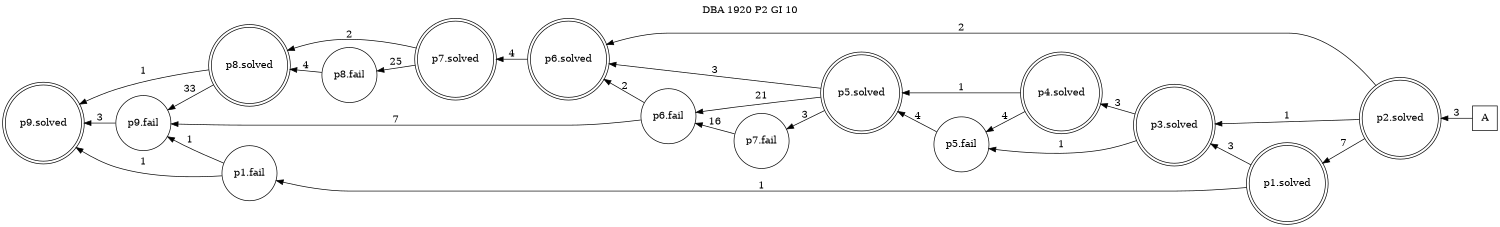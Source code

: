 digraph DBA_1920_P2_GI_10_GOOD {
labelloc="tl"
label= " DBA 1920 P2 GI 10 "
rankdir="RL";
graph [ size=" 10 , 10 !"]

"A" [shape="square" label="A"]
"p2.solved" [shape="doublecircle" label="p2.solved"]
"p1.solved" [shape="doublecircle" label="p1.solved"]
"p3.solved" [shape="doublecircle" label="p3.solved"]
"p4.solved" [shape="doublecircle" label="p4.solved"]
"p5.fail" [shape="circle" label="p5.fail"]
"p5.solved" [shape="doublecircle" label="p5.solved"]
"p7.fail" [shape="circle" label="p7.fail"]
"p6.fail" [shape="circle" label="p6.fail"]
"p6.solved" [shape="doublecircle" label="p6.solved"]
"p7.solved" [shape="doublecircle" label="p7.solved"]
"p8.fail" [shape="circle" label="p8.fail"]
"p8.solved" [shape="doublecircle" label="p8.solved"]
"p9.fail" [shape="circle" label="p9.fail"]
"p9.solved" [shape="doublecircle" label="p9.solved"]
"p1.fail" [shape="circle" label="p1.fail"]
"A" -> "p2.solved" [ label=3]
"p2.solved" -> "p1.solved" [ label=7]
"p2.solved" -> "p3.solved" [ label=1]
"p2.solved" -> "p6.solved" [ label=2]
"p1.solved" -> "p3.solved" [ label=3]
"p1.solved" -> "p1.fail" [ label=1]
"p3.solved" -> "p4.solved" [ label=3]
"p3.solved" -> "p5.fail" [ label=1]
"p4.solved" -> "p5.fail" [ label=4]
"p4.solved" -> "p5.solved" [ label=1]
"p5.fail" -> "p5.solved" [ label=4]
"p5.solved" -> "p7.fail" [ label=3]
"p5.solved" -> "p6.fail" [ label=21]
"p5.solved" -> "p6.solved" [ label=3]
"p7.fail" -> "p6.fail" [ label=16]
"p6.fail" -> "p6.solved" [ label=2]
"p6.fail" -> "p9.fail" [ label=7]
"p6.solved" -> "p7.solved" [ label=4]
"p7.solved" -> "p8.fail" [ label=25]
"p7.solved" -> "p8.solved" [ label=2]
"p8.fail" -> "p8.solved" [ label=4]
"p8.solved" -> "p9.fail" [ label=33]
"p8.solved" -> "p9.solved" [ label=1]
"p9.fail" -> "p9.solved" [ label=3]
"p1.fail" -> "p9.fail" [ label=1]
"p1.fail" -> "p9.solved" [ label=1]
}

